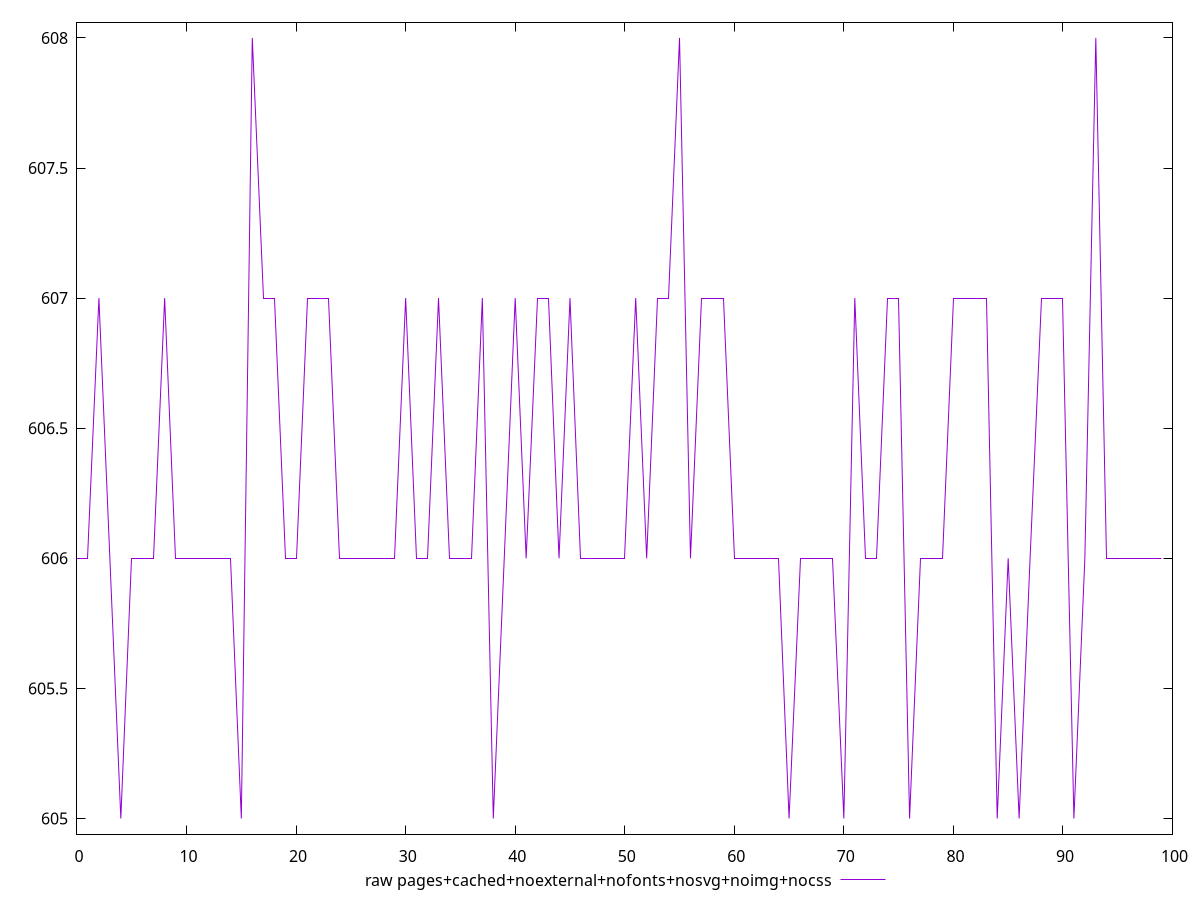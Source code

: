 $_rawPagesCachedNoexternalNofontsNosvgNoimgNocss <<EOF
606
606
607
606
605
606
606
606
607
606
606
606
606
606
606
605
608
607
607
606
606
607
607
607
606
606
606
606
606
606
607
606
606
607
606
606
606
607
605
606
607
606
607
607
606
607
606
606
606
606
606
607
606
607
607
608
606
607
607
607
606
606
606
606
606
605
606
606
606
606
605
607
606
606
607
607
605
606
606
606
607
607
607
607
605
606
605
606
607
607
607
605
606
608
606
606
606
606
606
606
EOF
set key outside below
set terminal pngcairo
set output "report_00005_2020-11-02T22-26-11.212Z/uses-rel-preload/pages+cached+noexternal+nofonts+nosvg+noimg+nocss//raw.png"
set yrange [604.94:608.06]
plot $_rawPagesCachedNoexternalNofontsNosvgNoimgNocss title "raw pages+cached+noexternal+nofonts+nosvg+noimg+nocss" with line ,